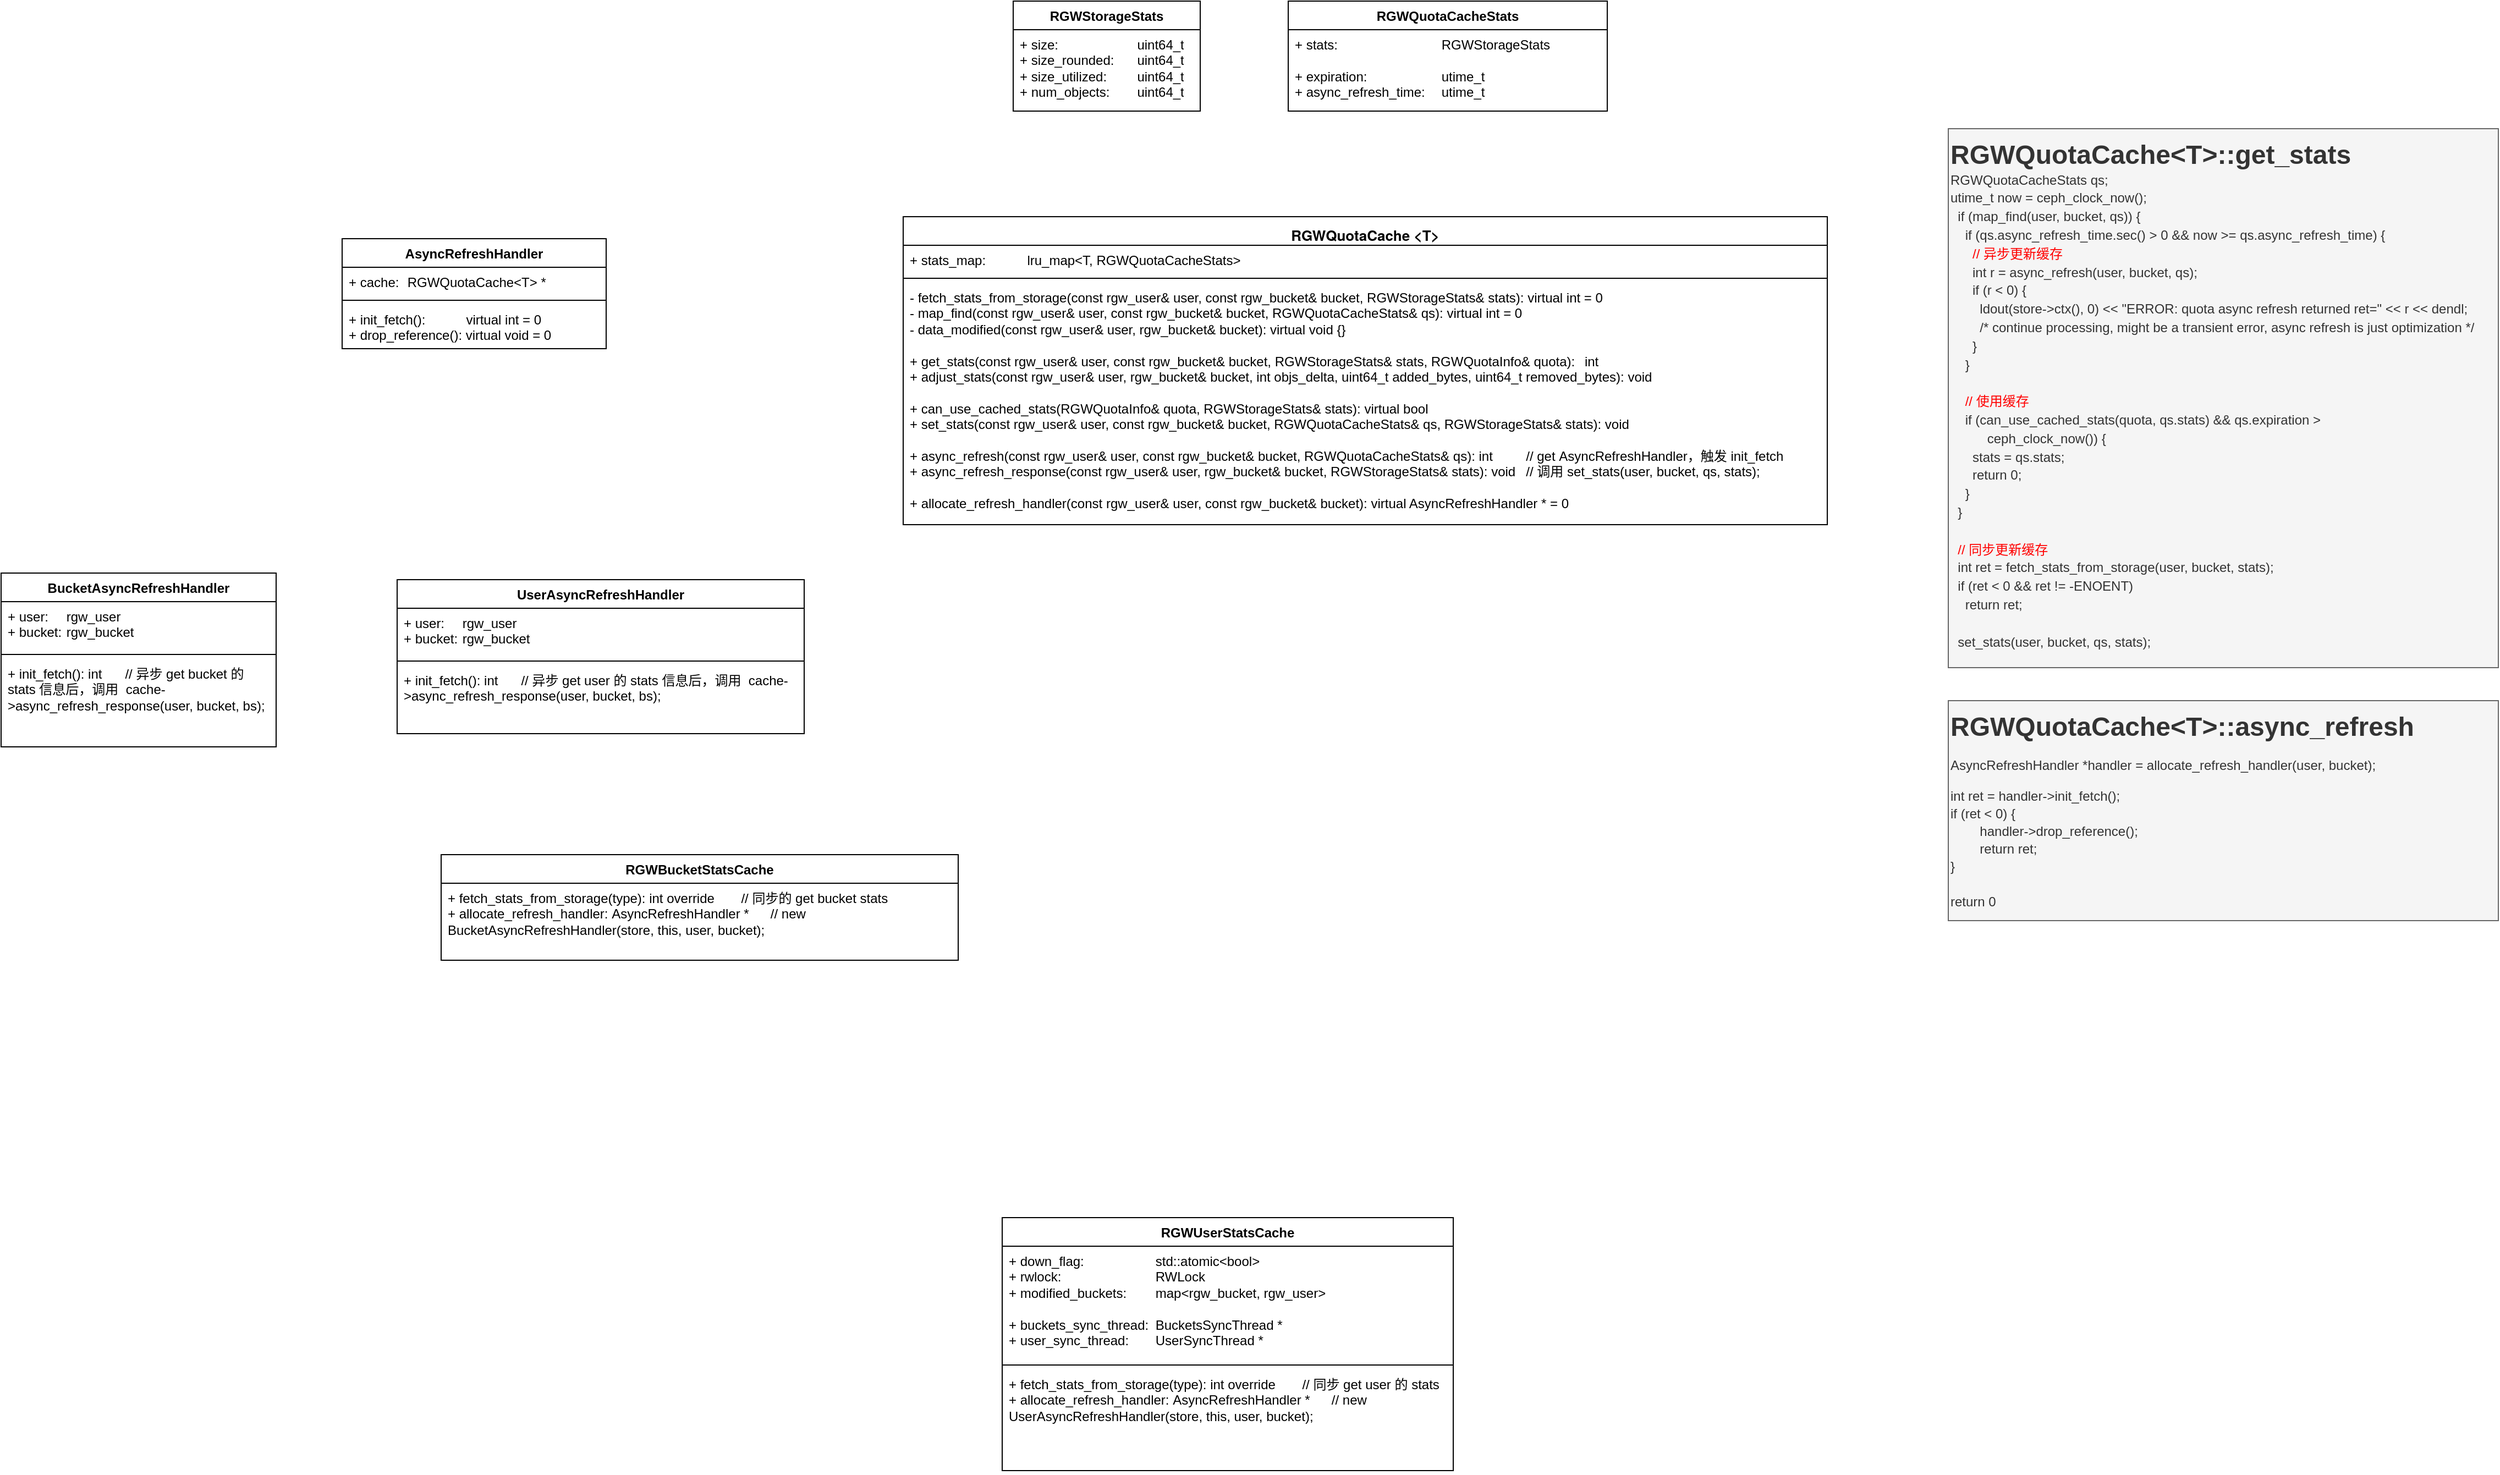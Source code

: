 <mxfile version="24.7.3" type="github">
  <diagram name="第 1 页" id="NyUh1yyV36GHHRMd1uLf">
    <mxGraphModel dx="1974" dy="1825" grid="1" gridSize="10" guides="1" tooltips="1" connect="1" arrows="1" fold="1" page="1" pageScale="1" pageWidth="827" pageHeight="1169" math="0" shadow="0">
      <root>
        <mxCell id="0" />
        <mxCell id="1" parent="0" />
        <mxCell id="rM31WVM_aIMixApUrWMA-1" value="&lt;p style=&quot;margin: 0px; font-variant-numeric: normal; font-variant-east-asian: normal; font-variant-alternates: normal; font-size-adjust: none; font-kerning: auto; font-optical-sizing: auto; font-feature-settings: normal; font-variation-settings: normal; font-variant-position: normal; font-stretch: normal; font-size: 13px; line-height: normal; font-family: &amp;quot;Helvetica Neue&amp;quot;; text-align: start;&quot; class=&quot;p1&quot;&gt;RGWQuotaCache &amp;lt;&lt;span style=&quot;background-color: initial;&quot;&gt;T&lt;/span&gt;&lt;span style=&quot;background-color: initial;&quot;&gt;&amp;gt;&lt;/span&gt;&lt;/p&gt;" style="swimlane;fontStyle=1;align=center;verticalAlign=top;childLayout=stackLayout;horizontal=1;startSize=26;horizontalStack=0;resizeParent=1;resizeParentMax=0;resizeLast=0;collapsible=1;marginBottom=0;whiteSpace=wrap;html=1;" vertex="1" parent="1">
          <mxGeometry x="40" y="130" width="840" height="280" as="geometry" />
        </mxCell>
        <mxCell id="rM31WVM_aIMixApUrWMA-2" value="+ stats_map:&amp;nbsp;&lt;span style=&quot;white-space: pre;&quot;&gt;&#x9;&lt;/span&gt;&lt;span style=&quot;white-space: pre;&quot;&gt;&#x9;&lt;/span&gt;lru_map&amp;lt;T, RGWQuotaCacheStats&amp;gt;" style="text;strokeColor=none;fillColor=none;align=left;verticalAlign=top;spacingLeft=4;spacingRight=4;overflow=hidden;rotatable=0;points=[[0,0.5],[1,0.5]];portConstraint=eastwest;whiteSpace=wrap;html=1;" vertex="1" parent="rM31WVM_aIMixApUrWMA-1">
          <mxGeometry y="26" width="840" height="26" as="geometry" />
        </mxCell>
        <mxCell id="rM31WVM_aIMixApUrWMA-3" value="" style="line;strokeWidth=1;fillColor=none;align=left;verticalAlign=middle;spacingTop=-1;spacingLeft=3;spacingRight=3;rotatable=0;labelPosition=right;points=[];portConstraint=eastwest;strokeColor=inherit;" vertex="1" parent="rM31WVM_aIMixApUrWMA-1">
          <mxGeometry y="52" width="840" height="8" as="geometry" />
        </mxCell>
        <mxCell id="rM31WVM_aIMixApUrWMA-4" value="- fetch_stats_from_storage(const rgw_user&amp;amp; user, const rgw_bucket&amp;amp; bucket, RGWStorageStats&amp;amp; stats): virtual int = 0&lt;div&gt;-&amp;nbsp;map_find(const rgw_user&amp;amp; user, const rgw_bucket&amp;amp; bucket, RGWQuotaCacheStats&amp;amp; qs):&amp;nbsp;&lt;span style=&quot;background-color: initial;&quot;&gt;virtual int = 0&lt;/span&gt;&lt;/div&gt;&lt;div&gt;&lt;span style=&quot;background-color: initial;&quot;&gt;-&amp;nbsp;&lt;/span&gt;&lt;span style=&quot;background-color: initial;&quot;&gt;data_modified(const rgw_user&amp;amp; user, rgw_bucket&amp;amp; bucket):&amp;nbsp;&lt;/span&gt;&lt;span style=&quot;background-color: initial;&quot;&gt;virtual void {}&lt;/span&gt;&lt;/div&gt;&lt;div&gt;&lt;span style=&quot;background-color: initial;&quot;&gt;&lt;br&gt;&lt;/span&gt;&lt;/div&gt;&lt;div&gt;&lt;span style=&quot;background-color: initial;&quot;&gt;+&amp;nbsp;&lt;/span&gt;&lt;span style=&quot;background-color: initial;&quot;&gt;get_stats(const rgw_user&amp;amp; user, const rgw_bucket&amp;amp; bucket, RGWStorageStats&amp;amp; stats, RGWQuotaInfo&amp;amp; quota):&lt;span style=&quot;white-space: pre;&quot;&gt;&#x9;&lt;/span&gt;int&lt;/span&gt;&lt;/div&gt;&lt;div&gt;&lt;span style=&quot;background-color: initial;&quot;&gt;+&amp;nbsp;&lt;/span&gt;&lt;span style=&quot;background-color: initial;&quot;&gt;adjust_stats(const rgw_user&amp;amp; user, rgw_bucket&amp;amp; bucket, int objs_delta, uint64_t added_bytes, uint64_t removed_bytes): void&lt;/span&gt;&lt;/div&gt;&lt;div&gt;&lt;span style=&quot;background-color: initial;&quot;&gt;&lt;br&gt;&lt;/span&gt;&lt;/div&gt;&lt;div&gt;&lt;span style=&quot;background-color: initial;&quot;&gt;+&amp;nbsp;&lt;/span&gt;&lt;span style=&quot;background-color: initial;&quot;&gt;can_use_cached_stats(RGWQuotaInfo&amp;amp; quota, RGWStorageStats&amp;amp; stats): virtual bool&lt;/span&gt;&lt;/div&gt;&lt;div&gt;&lt;span style=&quot;background-color: initial;&quot;&gt;+&amp;nbsp;&lt;/span&gt;&lt;span style=&quot;background-color: initial;&quot;&gt;set_stats(const rgw_user&amp;amp; user, const rgw_bucket&amp;amp; bucket, RGWQuotaCacheStats&amp;amp; qs, RGWStorageStats&amp;amp; stats): void&lt;/span&gt;&lt;/div&gt;&lt;div&gt;&lt;span style=&quot;background-color: initial;&quot;&gt;&lt;br&gt;&lt;/span&gt;&lt;/div&gt;&lt;div&gt;&lt;span style=&quot;background-color: initial;&quot;&gt;+&amp;nbsp;&lt;/span&gt;&lt;span style=&quot;background-color: initial;&quot;&gt;async_refresh(const rgw_user&amp;amp; user, const rgw_bucket&amp;amp; bucket, RGWQuotaCacheStats&amp;amp; qs): int&lt;span style=&quot;white-space: pre;&quot;&gt;&#x9;&lt;/span&gt;&lt;span style=&quot;white-space: pre;&quot;&gt;&#x9;&lt;/span&gt;// get&amp;nbsp;&lt;/span&gt;&lt;span style=&quot;background-color: initial;&quot;&gt;AsyncRefreshHandler，触发&amp;nbsp;&lt;/span&gt;&lt;span style=&quot;background-color: initial;&quot;&gt;init_fetch&lt;/span&gt;&lt;/div&gt;&lt;div&gt;&lt;span style=&quot;background-color: initial;&quot;&gt;+&amp;nbsp;&lt;/span&gt;&lt;span style=&quot;background-color: initial;&quot;&gt;async_refresh_response(const rgw_user&amp;amp; user, rgw_bucket&amp;amp; bucket, RGWStorageStats&amp;amp; stats): void&lt;span style=&quot;white-space: pre;&quot;&gt;&#x9;&lt;/span&gt;// 调用&amp;nbsp;&lt;/span&gt;&lt;span style=&quot;background-color: initial;&quot;&gt;set_stats(user, bucket, qs, stats);&lt;/span&gt;&lt;/div&gt;&lt;div&gt;&lt;span style=&quot;background-color: initial;&quot;&gt;&lt;br&gt;&lt;/span&gt;&lt;/div&gt;&lt;div&gt;&lt;span style=&quot;background-color: initial;&quot;&gt;+&amp;nbsp;&lt;/span&gt;&lt;span style=&quot;background-color: initial;&quot;&gt;allocate_refresh_handler(const rgw_user&amp;amp; user, const rgw_bucket&amp;amp; bucket):&amp;nbsp;&lt;/span&gt;&lt;span style=&quot;background-color: initial;&quot;&gt;virtual AsyncRefreshHandler * = 0&lt;/span&gt;&lt;/div&gt;&lt;div&gt;&lt;span style=&quot;background-color: initial;&quot;&gt;&lt;br&gt;&lt;/span&gt;&lt;/div&gt;" style="text;strokeColor=none;fillColor=none;align=left;verticalAlign=top;spacingLeft=4;spacingRight=4;overflow=hidden;rotatable=0;points=[[0,0.5],[1,0.5]];portConstraint=eastwest;whiteSpace=wrap;html=1;" vertex="1" parent="rM31WVM_aIMixApUrWMA-1">
          <mxGeometry y="60" width="840" height="220" as="geometry" />
        </mxCell>
        <mxCell id="rM31WVM_aIMixApUrWMA-5" value="RGWStorageStats" style="swimlane;fontStyle=1;align=center;verticalAlign=top;childLayout=stackLayout;horizontal=1;startSize=26;horizontalStack=0;resizeParent=1;resizeParentMax=0;resizeLast=0;collapsible=1;marginBottom=0;whiteSpace=wrap;html=1;" vertex="1" parent="1">
          <mxGeometry x="140" y="-66" width="170" height="100" as="geometry" />
        </mxCell>
        <mxCell id="rM31WVM_aIMixApUrWMA-6" value="+ size: &lt;span style=&quot;white-space: pre;&quot;&gt;&#x9;&lt;/span&gt;&lt;span style=&quot;white-space: pre;&quot;&gt;&#x9;&lt;/span&gt;&lt;span style=&quot;white-space: pre;&quot;&gt;&#x9;&lt;/span&gt;uint64_t&lt;div&gt;+&amp;nbsp;size_rounded:&amp;nbsp;&lt;span style=&quot;white-space: pre;&quot;&gt;&#x9;&lt;/span&gt;&lt;span style=&quot;background-color: initial;&quot;&gt;uint64_t&lt;/span&gt;&lt;/div&gt;&lt;div&gt;+&amp;nbsp;size_utilized:&amp;nbsp;&lt;span style=&quot;white-space: pre;&quot;&gt;&#x9;&lt;/span&gt;&lt;span style=&quot;background-color: initial;&quot;&gt;uint64_t&lt;/span&gt;&lt;/div&gt;&lt;div&gt;+&amp;nbsp;num_objects:&lt;span style=&quot;white-space: pre;&quot;&gt;&#x9;&lt;/span&gt;&lt;span style=&quot;background-color: initial;&quot;&gt;uint64_t&lt;/span&gt;&lt;/div&gt;" style="text;strokeColor=none;fillColor=none;align=left;verticalAlign=top;spacingLeft=4;spacingRight=4;overflow=hidden;rotatable=0;points=[[0,0.5],[1,0.5]];portConstraint=eastwest;whiteSpace=wrap;html=1;" vertex="1" parent="rM31WVM_aIMixApUrWMA-5">
          <mxGeometry y="26" width="170" height="74" as="geometry" />
        </mxCell>
        <mxCell id="rM31WVM_aIMixApUrWMA-9" value="RGWQuotaCacheStats" style="swimlane;fontStyle=1;align=center;verticalAlign=top;childLayout=stackLayout;horizontal=1;startSize=26;horizontalStack=0;resizeParent=1;resizeParentMax=0;resizeLast=0;collapsible=1;marginBottom=0;whiteSpace=wrap;html=1;" vertex="1" parent="1">
          <mxGeometry x="390" y="-66" width="290" height="100" as="geometry" />
        </mxCell>
        <mxCell id="rM31WVM_aIMixApUrWMA-10" value="+ stats:&lt;span style=&quot;white-space: pre;&quot;&gt;&#x9;&lt;span style=&quot;white-space: pre;&quot;&gt;&#x9;&lt;/span&gt;&lt;span style=&quot;white-space: pre;&quot;&gt;&#x9;&lt;/span&gt;&lt;span style=&quot;white-space: pre;&quot;&gt;&#x9;&lt;/span&gt;&lt;/span&gt;RGWStorageStats&lt;div&gt;&lt;br&gt;&lt;/div&gt;&lt;div&gt;+&amp;nbsp;expiration:&amp;nbsp;&lt;span style=&quot;white-space: pre;&quot;&gt;&#x9;&lt;/span&gt;&lt;span style=&quot;white-space: pre;&quot;&gt;&#x9;&lt;/span&gt;&lt;span style=&quot;white-space: pre;&quot;&gt;&#x9;&lt;/span&gt;utime_t&lt;/div&gt;&lt;div&gt;+&amp;nbsp;async_refresh_time:&lt;span style=&quot;white-space: pre;&quot;&gt;&#x9;&lt;/span&gt;&lt;span style=&quot;background-color: initial;&quot;&gt;utime_t&lt;/span&gt;&lt;/div&gt;" style="text;strokeColor=none;fillColor=none;align=left;verticalAlign=top;spacingLeft=4;spacingRight=4;overflow=hidden;rotatable=0;points=[[0,0.5],[1,0.5]];portConstraint=eastwest;whiteSpace=wrap;html=1;" vertex="1" parent="rM31WVM_aIMixApUrWMA-9">
          <mxGeometry y="26" width="290" height="74" as="geometry" />
        </mxCell>
        <mxCell id="rM31WVM_aIMixApUrWMA-13" value="AsyncRefreshHandler" style="swimlane;fontStyle=1;align=center;verticalAlign=top;childLayout=stackLayout;horizontal=1;startSize=26;horizontalStack=0;resizeParent=1;resizeParentMax=0;resizeLast=0;collapsible=1;marginBottom=0;whiteSpace=wrap;html=1;" vertex="1" parent="1">
          <mxGeometry x="-470" y="150" width="240" height="100" as="geometry" />
        </mxCell>
        <mxCell id="rM31WVM_aIMixApUrWMA-14" value="+ cache:&lt;span style=&quot;white-space: pre;&quot;&gt;&#x9;&lt;/span&gt;RGWQuotaCache&amp;lt;T&amp;gt; *" style="text;strokeColor=none;fillColor=none;align=left;verticalAlign=top;spacingLeft=4;spacingRight=4;overflow=hidden;rotatable=0;points=[[0,0.5],[1,0.5]];portConstraint=eastwest;whiteSpace=wrap;html=1;" vertex="1" parent="rM31WVM_aIMixApUrWMA-13">
          <mxGeometry y="26" width="240" height="26" as="geometry" />
        </mxCell>
        <mxCell id="rM31WVM_aIMixApUrWMA-15" value="" style="line;strokeWidth=1;fillColor=none;align=left;verticalAlign=middle;spacingTop=-1;spacingLeft=3;spacingRight=3;rotatable=0;labelPosition=right;points=[];portConstraint=eastwest;strokeColor=inherit;" vertex="1" parent="rM31WVM_aIMixApUrWMA-13">
          <mxGeometry y="52" width="240" height="8" as="geometry" />
        </mxCell>
        <mxCell id="rM31WVM_aIMixApUrWMA-16" value="+ init_fetch(): &lt;span style=&quot;white-space: pre;&quot;&gt;&#x9;&lt;/span&gt;&lt;span style=&quot;white-space: pre;&quot;&gt;&#x9;&lt;/span&gt;virtual int = 0&lt;div&gt;+&amp;nbsp;drop_reference(): virtual void = 0&lt;/div&gt;" style="text;strokeColor=none;fillColor=none;align=left;verticalAlign=top;spacingLeft=4;spacingRight=4;overflow=hidden;rotatable=0;points=[[0,0.5],[1,0.5]];portConstraint=eastwest;whiteSpace=wrap;html=1;" vertex="1" parent="rM31WVM_aIMixApUrWMA-13">
          <mxGeometry y="60" width="240" height="40" as="geometry" />
        </mxCell>
        <mxCell id="rM31WVM_aIMixApUrWMA-17" value="&lt;p style=&quot;line-height: 60%;&quot;&gt;&lt;/p&gt;&lt;h1 style=&quot;margin-top: 0px; line-height: 40%;&quot;&gt;RGWQuotaCache&amp;lt;T&amp;gt;::get_stats&lt;/h1&gt;&lt;p style=&quot;margin-top: 0px; margin-bottom: 0px; line-height: 40%;&quot;&gt;RGWQuotaCacheStats qs;&lt;/p&gt;&lt;p style=&quot;line-height: 40%;&quot;&gt;utime_t now = ceph_clock_now();&lt;/p&gt;&lt;p style=&quot;line-height: 40%;&quot;&gt;&amp;nbsp; if (map_find(user, bucket, qs)) {&lt;/p&gt;&lt;p style=&quot;line-height: 40%;&quot;&gt;&amp;nbsp; &amp;nbsp; if (qs.async_refresh_time.sec() &amp;gt; 0 &amp;amp;&amp;amp; now &amp;gt;= qs.async_refresh_time) {&lt;/p&gt;&lt;p style=&quot;line-height: 40%;&quot;&gt;&lt;span style=&quot;background-color: initial; white-space: pre;&quot;&gt;&amp;nbsp;     &lt;/span&gt;&lt;span style=&quot;color: rgb(255, 0, 0); background-color: initial;&quot;&gt;// 异步更新缓存&lt;/span&gt;&lt;/p&gt;&lt;p style=&quot;line-height: 40%;&quot;&gt;&amp;nbsp; &amp;nbsp; &amp;nbsp; int r = async_refresh(user, bucket, qs);&lt;/p&gt;&lt;p style=&quot;line-height: 40%;&quot;&gt;&amp;nbsp; &amp;nbsp; &amp;nbsp; if (r &amp;lt; 0) {&lt;/p&gt;&lt;p style=&quot;line-height: 40%;&quot;&gt;&amp;nbsp; &amp;nbsp; &amp;nbsp; &amp;nbsp; ldout(store-&amp;gt;ctx(), 0) &amp;lt;&amp;lt; &quot;ERROR: quota async refresh returned ret=&quot; &amp;lt;&amp;lt; r &amp;lt;&amp;lt; dendl;&lt;/p&gt;&lt;p style=&quot;line-height: 40%;&quot;&gt;&amp;nbsp; &amp;nbsp; &amp;nbsp; &amp;nbsp; /* continue processing, might be a transient error, async refresh is just optimization */&lt;/p&gt;&lt;p style=&quot;line-height: 40%;&quot;&gt;&amp;nbsp; &amp;nbsp; &amp;nbsp; }&lt;/p&gt;&lt;p style=&quot;line-height: 40%;&quot;&gt;&amp;nbsp; &amp;nbsp; }&lt;/p&gt;&lt;p style=&quot;line-height: 40%;&quot;&gt;&lt;span style=&quot;white-space: pre;&quot;&gt;&#x9;&lt;/span&gt;&lt;br&gt;&lt;/p&gt;&lt;p style=&quot;line-height: 40%;&quot;&gt;&amp;nbsp; &amp;nbsp;&amp;nbsp;&lt;span style=&quot;color: rgb(255, 0, 0); background-color: initial;&quot;&gt;// 使用缓存&lt;/span&gt;&lt;/p&gt;&lt;p style=&quot;line-height: 40%;&quot;&gt;&amp;nbsp; &amp;nbsp; if (can_use_cached_stats(quota, qs.stats) &amp;amp;&amp;amp; qs.expiration &amp;gt;&lt;/p&gt;&lt;p style=&quot;line-height: 40%;&quot;&gt;&lt;span style=&quot;white-space: normal;&quot;&gt;&lt;span style=&quot;white-space:pre&quot;&gt;&#x9;&lt;/span&gt;&amp;nbsp; ceph_clock_now()) {&lt;/span&gt;&lt;/p&gt;&lt;p style=&quot;line-height: 40%;&quot;&gt;&amp;nbsp; &amp;nbsp; &amp;nbsp; stats = qs.stats;&lt;/p&gt;&lt;p style=&quot;line-height: 40%;&quot;&gt;&amp;nbsp; &amp;nbsp; &amp;nbsp; return 0;&lt;/p&gt;&lt;p style=&quot;line-height: 40%;&quot;&gt;&amp;nbsp; &amp;nbsp; }&lt;/p&gt;&lt;p style=&quot;line-height: 40%;&quot;&gt;&amp;nbsp; }&lt;/p&gt;&lt;p style=&quot;line-height: 40%;&quot;&gt;&lt;br&gt;&lt;/p&gt;&lt;p style=&quot;line-height: 40%;&quot;&gt;&lt;font color=&quot;#ff0000&quot;&gt;&amp;nbsp; // 同步更新缓存&lt;/font&gt;&lt;/p&gt;&lt;p style=&quot;line-height: 40%;&quot;&gt;&amp;nbsp; int ret = fetch_stats_from_storage(user, bucket, stats);&lt;/p&gt;&lt;p style=&quot;line-height: 40%;&quot;&gt;&amp;nbsp; if (ret &amp;lt; 0 &amp;amp;&amp;amp; ret != -ENOENT)&lt;/p&gt;&lt;p style=&quot;line-height: 40%;&quot;&gt;&amp;nbsp; &amp;nbsp; return ret;&lt;/p&gt;&lt;p style=&quot;line-height: 40%;&quot;&gt;&amp;nbsp;&amp;nbsp;&lt;/p&gt;&lt;p style=&quot;line-height: 40%;&quot;&gt;&amp;nbsp; set_stats(user, bucket, qs, stats);&lt;/p&gt;&lt;p&gt;&lt;/p&gt;" style="text;html=1;whiteSpace=wrap;overflow=hidden;rounded=0;fillColor=#f5f5f5;fontColor=#333333;strokeColor=#666666;" vertex="1" parent="1">
          <mxGeometry x="990" y="50" width="500" height="490" as="geometry" />
        </mxCell>
        <mxCell id="rM31WVM_aIMixApUrWMA-18" value="&lt;p style=&quot;line-height: 60%;&quot;&gt;&lt;/p&gt;&lt;h1 style=&quot;margin-top: 0px; line-height: 9.6px;&quot;&gt;RGWQuotaCache&amp;lt;T&amp;gt;::async_refresh&lt;/h1&gt;&lt;h1 style=&quot;margin-top: 0px; line-height: 50%;&quot;&gt;&lt;p style=&quot;font-size: 12px; font-weight: 400; margin-top: 0px; margin-bottom: 0px; line-height: 4.8px;&quot;&gt;&lt;br&gt;&lt;/p&gt;&lt;p style=&quot;margin-top: 0px; margin-bottom: 0px; line-height: 50%;&quot;&gt;&lt;span style=&quot;font-size: 12px; font-weight: 400;&quot;&gt;AsyncRefreshHandler *handler = allocate_refresh_handler(user, bucket);&lt;/span&gt;&lt;br&gt;&lt;/p&gt;&lt;p style=&quot;margin-top: 0px; margin-bottom: 0px; line-height: 50%;&quot;&gt;&lt;br&gt;&lt;/p&gt;&lt;p style=&quot;margin-top: 0px; margin-bottom: 0px; line-height: 50%;&quot;&gt;&lt;span style=&quot;font-size: 12px; font-weight: 400;&quot;&gt;int ret = handler-&amp;gt;init_fetch();&lt;/span&gt;&lt;br&gt;&lt;/p&gt;&lt;p style=&quot;margin-top: 0px; margin-bottom: 0px; line-height: 50%;&quot;&gt;&lt;span style=&quot;font-size: 12px; font-weight: 400;&quot;&gt;if (ret &amp;lt; 0) {&lt;/span&gt;&lt;br&gt;&lt;/p&gt;&lt;p style=&quot;margin-top: 0px; margin-bottom: 0px; line-height: 50%;&quot;&gt;&lt;span style=&quot;font-size: 12px; font-weight: 400;&quot;&gt;&lt;span style=&quot;white-space: pre;&quot;&gt;&#x9;&lt;/span&gt;handler-&amp;gt;drop_reference();&lt;/span&gt;&lt;/p&gt;&lt;p style=&quot;margin-top: 0px; margin-bottom: 0px; line-height: 50%;&quot;&gt;&lt;span style=&quot;font-size: 12px; font-weight: 400;&quot;&gt;&amp;nbsp; &amp;nbsp; &lt;span style=&quot;white-space: pre;&quot;&gt;&#x9;&lt;/span&gt;return ret;&lt;/span&gt;&lt;/p&gt;&lt;p style=&quot;margin-top: 0px; margin-bottom: 0px; line-height: 50%;&quot;&gt;&lt;/p&gt;&lt;p style=&quot;margin-top: 0px; margin-bottom: 0px; line-height: 50%;&quot;&gt;&lt;span style=&quot;font-size: 12px; font-weight: 400;&quot;&gt;}&lt;/span&gt;&lt;/p&gt;&lt;p style=&quot;margin-top: 0px; margin-bottom: 0px; line-height: 50%;&quot;&gt;&lt;span style=&quot;font-size: 12px; font-weight: 400;&quot;&gt;&lt;br&gt;&lt;/span&gt;&lt;/p&gt;&lt;p style=&quot;margin-top: 0px; margin-bottom: 0px; line-height: 50%;&quot;&gt;&lt;span style=&quot;font-size: 12px; font-weight: 400;&quot;&gt;return 0&lt;/span&gt;&lt;/p&gt;&lt;/h1&gt;&lt;p&gt;&lt;/p&gt;" style="text;html=1;whiteSpace=wrap;overflow=hidden;rounded=0;fillColor=#f5f5f5;fontColor=#333333;strokeColor=#666666;" vertex="1" parent="1">
          <mxGeometry x="990" y="570" width="500" height="200" as="geometry" />
        </mxCell>
        <mxCell id="rM31WVM_aIMixApUrWMA-19" value="BucketAsyncRefreshHandler" style="swimlane;fontStyle=1;align=center;verticalAlign=top;childLayout=stackLayout;horizontal=1;startSize=26;horizontalStack=0;resizeParent=1;resizeParentMax=0;resizeLast=0;collapsible=1;marginBottom=0;whiteSpace=wrap;html=1;" vertex="1" parent="1">
          <mxGeometry x="-780" y="454" width="250" height="158" as="geometry" />
        </mxCell>
        <mxCell id="rM31WVM_aIMixApUrWMA-20" value="+ user:&lt;span style=&quot;white-space: pre;&quot;&gt;&#x9;&lt;/span&gt;rgw_user&lt;div&gt;+ bucket:&lt;span style=&quot;white-space: pre;&quot;&gt;&#x9;&lt;/span&gt;&lt;span style=&quot;background-color: initial;&quot;&gt;rgw_bucket&lt;/span&gt;&lt;/div&gt;" style="text;strokeColor=none;fillColor=none;align=left;verticalAlign=top;spacingLeft=4;spacingRight=4;overflow=hidden;rotatable=0;points=[[0,0.5],[1,0.5]];portConstraint=eastwest;whiteSpace=wrap;html=1;" vertex="1" parent="rM31WVM_aIMixApUrWMA-19">
          <mxGeometry y="26" width="250" height="44" as="geometry" />
        </mxCell>
        <mxCell id="rM31WVM_aIMixApUrWMA-21" value="" style="line;strokeWidth=1;fillColor=none;align=left;verticalAlign=middle;spacingTop=-1;spacingLeft=3;spacingRight=3;rotatable=0;labelPosition=right;points=[];portConstraint=eastwest;strokeColor=inherit;" vertex="1" parent="rM31WVM_aIMixApUrWMA-19">
          <mxGeometry y="70" width="250" height="8" as="geometry" />
        </mxCell>
        <mxCell id="rM31WVM_aIMixApUrWMA-22" value="+ init_fetch(): int&lt;span style=&quot;white-space: pre;&quot;&gt;&#x9;&lt;/span&gt;// 异步 get bucket 的 stats 信息后，调用&amp;nbsp;&amp;nbsp;cache-&amp;gt;async_refresh_response(user, bucket, bs);&amp;nbsp;" style="text;strokeColor=none;fillColor=none;align=left;verticalAlign=top;spacingLeft=4;spacingRight=4;overflow=hidden;rotatable=0;points=[[0,0.5],[1,0.5]];portConstraint=eastwest;whiteSpace=wrap;html=1;" vertex="1" parent="rM31WVM_aIMixApUrWMA-19">
          <mxGeometry y="78" width="250" height="80" as="geometry" />
        </mxCell>
        <mxCell id="rM31WVM_aIMixApUrWMA-23" value="UserAsyncRefreshHandler" style="swimlane;fontStyle=1;align=center;verticalAlign=top;childLayout=stackLayout;horizontal=1;startSize=26;horizontalStack=0;resizeParent=1;resizeParentMax=0;resizeLast=0;collapsible=1;marginBottom=0;whiteSpace=wrap;html=1;" vertex="1" parent="1">
          <mxGeometry x="-420" y="460" width="370" height="140" as="geometry" />
        </mxCell>
        <mxCell id="rM31WVM_aIMixApUrWMA-24" value="+ user:&lt;span style=&quot;white-space: pre;&quot;&gt;&#x9;&lt;/span&gt;rgw_user&lt;div&gt;+ bucket:&lt;span style=&quot;white-space: pre;&quot;&gt;&#x9;&lt;/span&gt;&lt;span style=&quot;background-color: initial;&quot;&gt;rgw_bucket&lt;/span&gt;&lt;/div&gt;" style="text;strokeColor=none;fillColor=none;align=left;verticalAlign=top;spacingLeft=4;spacingRight=4;overflow=hidden;rotatable=0;points=[[0,0.5],[1,0.5]];portConstraint=eastwest;whiteSpace=wrap;html=1;" vertex="1" parent="rM31WVM_aIMixApUrWMA-23">
          <mxGeometry y="26" width="370" height="44" as="geometry" />
        </mxCell>
        <mxCell id="rM31WVM_aIMixApUrWMA-25" value="" style="line;strokeWidth=1;fillColor=none;align=left;verticalAlign=middle;spacingTop=-1;spacingLeft=3;spacingRight=3;rotatable=0;labelPosition=right;points=[];portConstraint=eastwest;strokeColor=inherit;" vertex="1" parent="rM31WVM_aIMixApUrWMA-23">
          <mxGeometry y="70" width="370" height="8" as="geometry" />
        </mxCell>
        <mxCell id="rM31WVM_aIMixApUrWMA-26" value="+ init_fetch(): int&lt;span style=&quot;white-space: pre;&quot;&gt;&#x9;&lt;/span&gt;// 异步 get user 的 stats 信息后，调用&amp;nbsp;&amp;nbsp;cache-&amp;gt;async_refresh_response(user, bucket, bs);&amp;nbsp;" style="text;strokeColor=none;fillColor=none;align=left;verticalAlign=top;spacingLeft=4;spacingRight=4;overflow=hidden;rotatable=0;points=[[0,0.5],[1,0.5]];portConstraint=eastwest;whiteSpace=wrap;html=1;" vertex="1" parent="rM31WVM_aIMixApUrWMA-23">
          <mxGeometry y="78" width="370" height="62" as="geometry" />
        </mxCell>
        <mxCell id="rM31WVM_aIMixApUrWMA-28" value="RGWBucketStatsCache" style="swimlane;fontStyle=1;align=center;verticalAlign=top;childLayout=stackLayout;horizontal=1;startSize=26;horizontalStack=0;resizeParent=1;resizeParentMax=0;resizeLast=0;collapsible=1;marginBottom=0;whiteSpace=wrap;html=1;" vertex="1" parent="1">
          <mxGeometry x="-380" y="710" width="470" height="96" as="geometry" />
        </mxCell>
        <mxCell id="rM31WVM_aIMixApUrWMA-31" value="+ fetch_stats_from_storage(type): int override&lt;span style=&quot;white-space: pre;&quot;&gt;&#x9;&lt;/span&gt;// 同步的 get bucket stats&lt;div&gt;+&amp;nbsp;allocate_refresh_handler:&amp;nbsp;AsyncRefreshHandler *&lt;span style=&quot;white-space: pre;&quot;&gt;&#x9;&lt;/span&gt;//&amp;nbsp;new BucketAsyncRefreshHandler(store, this, user, bucket);&lt;/div&gt;" style="text;strokeColor=none;fillColor=none;align=left;verticalAlign=top;spacingLeft=4;spacingRight=4;overflow=hidden;rotatable=0;points=[[0,0.5],[1,0.5]];portConstraint=eastwest;whiteSpace=wrap;html=1;" vertex="1" parent="rM31WVM_aIMixApUrWMA-28">
          <mxGeometry y="26" width="470" height="70" as="geometry" />
        </mxCell>
        <mxCell id="rM31WVM_aIMixApUrWMA-32" value="RGWUserStatsCache" style="swimlane;fontStyle=1;align=center;verticalAlign=top;childLayout=stackLayout;horizontal=1;startSize=26;horizontalStack=0;resizeParent=1;resizeParentMax=0;resizeLast=0;collapsible=1;marginBottom=0;whiteSpace=wrap;html=1;" vertex="1" parent="1">
          <mxGeometry x="130" y="1040" width="410" height="230" as="geometry" />
        </mxCell>
        <mxCell id="rM31WVM_aIMixApUrWMA-33" value="+ down_flag:&lt;span style=&quot;white-space: pre;&quot;&gt;&#x9;&lt;/span&gt;&lt;span style=&quot;white-space: pre;&quot;&gt;&#x9;&lt;span style=&quot;white-space: pre;&quot;&gt;&#x9;&lt;/span&gt;&lt;/span&gt;std::atomic&amp;lt;bool&amp;gt;&lt;div&gt;+&amp;nbsp;rwlock:&lt;span style=&quot;white-space: pre;&quot;&gt;&#x9;&lt;/span&gt;&lt;span style=&quot;white-space: pre;&quot;&gt;&#x9;&lt;/span&gt;&lt;span style=&quot;white-space: pre;&quot;&gt;&#x9;&lt;span style=&quot;white-space: pre;&quot;&gt;&#x9;&lt;/span&gt;&lt;/span&gt;&lt;span style=&quot;background-color: initial;&quot;&gt;RWLock&lt;/span&gt;&lt;/div&gt;&lt;div&gt;&lt;span style=&quot;background-color: initial;&quot;&gt;+&amp;nbsp;&lt;/span&gt;&lt;span style=&quot;background-color: initial;&quot;&gt;modified_buckets:&lt;span style=&quot;white-space: pre;&quot;&gt;&#x9;&lt;/span&gt;&lt;/span&gt;&lt;span style=&quot;background-color: initial;&quot;&gt;map&amp;lt;rgw_bucket, rgw_user&amp;gt;&lt;/span&gt;&lt;/div&gt;&lt;div&gt;&lt;span style=&quot;background-color: initial;&quot;&gt;&lt;br&gt;&lt;/span&gt;&lt;/div&gt;&lt;div&gt;&lt;span style=&quot;background-color: initial;&quot;&gt;+&amp;nbsp;&lt;/span&gt;&lt;span style=&quot;background-color: initial;&quot;&gt;buckets_sync_thread:&lt;span style=&quot;white-space: pre;&quot;&gt;&#x9;&lt;/span&gt;&lt;/span&gt;&lt;span style=&quot;background-color: initial;&quot;&gt;BucketsSyncThread *&lt;/span&gt;&lt;/div&gt;&lt;div&gt;&lt;span style=&quot;background-color: initial;&quot;&gt;+&amp;nbsp;&lt;/span&gt;&lt;span style=&quot;background-color: initial;&quot;&gt;user_sync_thread:&lt;span style=&quot;white-space: pre;&quot;&gt;&#x9;&lt;/span&gt;&lt;/span&gt;&lt;span style=&quot;background-color: initial;&quot;&gt;UserSyncThread *&lt;/span&gt;&lt;/div&gt;" style="text;strokeColor=none;fillColor=none;align=left;verticalAlign=top;spacingLeft=4;spacingRight=4;overflow=hidden;rotatable=0;points=[[0,0.5],[1,0.5]];portConstraint=eastwest;whiteSpace=wrap;html=1;" vertex="1" parent="rM31WVM_aIMixApUrWMA-32">
          <mxGeometry y="26" width="410" height="104" as="geometry" />
        </mxCell>
        <mxCell id="rM31WVM_aIMixApUrWMA-34" value="" style="line;strokeWidth=1;fillColor=none;align=left;verticalAlign=middle;spacingTop=-1;spacingLeft=3;spacingRight=3;rotatable=0;labelPosition=right;points=[];portConstraint=eastwest;strokeColor=inherit;" vertex="1" parent="rM31WVM_aIMixApUrWMA-32">
          <mxGeometry y="130" width="410" height="8" as="geometry" />
        </mxCell>
        <mxCell id="rM31WVM_aIMixApUrWMA-35" value="+ fetch_stats_from_storage(type): int override&lt;span style=&quot;white-space: pre;&quot;&gt;&#x9;&lt;/span&gt;// 同步 get user 的 stats&lt;div&gt;+&amp;nbsp;&lt;span style=&quot;background-color: initial;&quot;&gt;allocate_refresh_handler:&amp;nbsp;AsyncRefreshHandler *&lt;span style=&quot;white-space: pre;&quot;&gt;&#x9;&lt;/span&gt;//&amp;nbsp;&lt;/span&gt;&lt;span style=&quot;background-color: initial;&quot;&gt;new UserAsyncRefreshHandler(store, this, user, bucket);&lt;/span&gt;&lt;/div&gt;" style="text;strokeColor=none;fillColor=none;align=left;verticalAlign=top;spacingLeft=4;spacingRight=4;overflow=hidden;rotatable=0;points=[[0,0.5],[1,0.5]];portConstraint=eastwest;whiteSpace=wrap;html=1;" vertex="1" parent="rM31WVM_aIMixApUrWMA-32">
          <mxGeometry y="138" width="410" height="92" as="geometry" />
        </mxCell>
      </root>
    </mxGraphModel>
  </diagram>
</mxfile>
